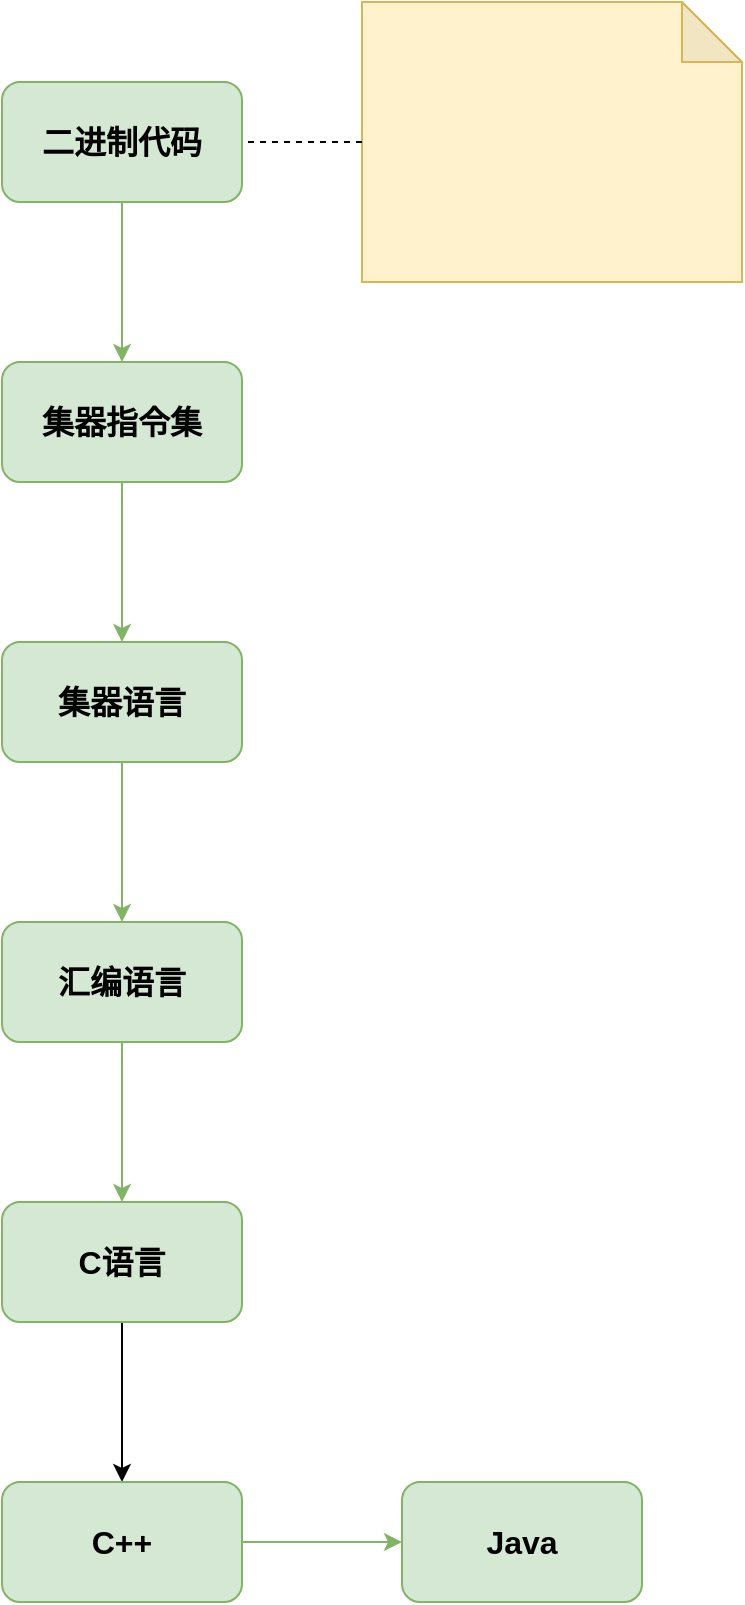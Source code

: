 <mxfile version="14.1.2" type="github">
  <diagram id="C5RBs43oDa-KdzZeNtuy" name="Page-1">
    <mxGraphModel dx="1422" dy="772" grid="1" gridSize="10" guides="1" tooltips="1" connect="1" arrows="1" fold="1" page="1" pageScale="1" pageWidth="827" pageHeight="1169" math="0" shadow="0">
      <root>
        <mxCell id="WIyWlLk6GJQsqaUBKTNV-0" />
        <mxCell id="WIyWlLk6GJQsqaUBKTNV-1" parent="WIyWlLk6GJQsqaUBKTNV-0" />
        <mxCell id="E72dZTKriqrOK8_UnTGn-2" value="" style="edgeStyle=orthogonalEdgeStyle;rounded=0;orthogonalLoop=1;jettySize=auto;html=1;strokeWidth=1;fontSize=16;fontStyle=1;fillColor=#d5e8d4;strokeColor=#82b366;" parent="WIyWlLk6GJQsqaUBKTNV-1" source="E72dZTKriqrOK8_UnTGn-0" target="E72dZTKriqrOK8_UnTGn-1" edge="1">
          <mxGeometry relative="1" as="geometry" />
        </mxCell>
        <mxCell id="E72dZTKriqrOK8_UnTGn-0" value="二进制代码" style="rounded=1;whiteSpace=wrap;html=1;strokeWidth=1;fontSize=16;fontStyle=1;fillColor=#d5e8d4;strokeColor=#82b366;" parent="WIyWlLk6GJQsqaUBKTNV-1" vertex="1">
          <mxGeometry x="160" y="160" width="120" height="60" as="geometry" />
        </mxCell>
        <mxCell id="E72dZTKriqrOK8_UnTGn-4" value="" style="edgeStyle=orthogonalEdgeStyle;rounded=0;orthogonalLoop=1;jettySize=auto;html=1;strokeWidth=1;fontSize=16;fontStyle=1;fillColor=#d5e8d4;strokeColor=#82b366;" parent="WIyWlLk6GJQsqaUBKTNV-1" source="E72dZTKriqrOK8_UnTGn-1" target="E72dZTKriqrOK8_UnTGn-3" edge="1">
          <mxGeometry relative="1" as="geometry" />
        </mxCell>
        <mxCell id="E72dZTKriqrOK8_UnTGn-1" value="集器指令集" style="whiteSpace=wrap;html=1;rounded=1;strokeWidth=1;fontSize=16;fontStyle=1;fillColor=#d5e8d4;strokeColor=#82b366;" parent="WIyWlLk6GJQsqaUBKTNV-1" vertex="1">
          <mxGeometry x="160" y="300" width="120" height="60" as="geometry" />
        </mxCell>
        <mxCell id="E72dZTKriqrOK8_UnTGn-6" value="" style="edgeStyle=orthogonalEdgeStyle;rounded=0;orthogonalLoop=1;jettySize=auto;html=1;strokeWidth=1;fontSize=16;fontStyle=1;fillColor=#d5e8d4;strokeColor=#82b366;" parent="WIyWlLk6GJQsqaUBKTNV-1" source="E72dZTKriqrOK8_UnTGn-3" target="E72dZTKriqrOK8_UnTGn-5" edge="1">
          <mxGeometry relative="1" as="geometry" />
        </mxCell>
        <mxCell id="E72dZTKriqrOK8_UnTGn-3" value="集器语言" style="whiteSpace=wrap;html=1;rounded=1;strokeWidth=1;fontSize=16;fontStyle=1;fillColor=#d5e8d4;strokeColor=#82b366;" parent="WIyWlLk6GJQsqaUBKTNV-1" vertex="1">
          <mxGeometry x="160" y="440" width="120" height="60" as="geometry" />
        </mxCell>
        <mxCell id="E72dZTKriqrOK8_UnTGn-8" value="" style="edgeStyle=orthogonalEdgeStyle;rounded=0;orthogonalLoop=1;jettySize=auto;html=1;strokeWidth=1;fontSize=16;fontStyle=1;fillColor=#d5e8d4;strokeColor=#82b366;" parent="WIyWlLk6GJQsqaUBKTNV-1" source="E72dZTKriqrOK8_UnTGn-5" target="E72dZTKriqrOK8_UnTGn-7" edge="1">
          <mxGeometry relative="1" as="geometry" />
        </mxCell>
        <mxCell id="E72dZTKriqrOK8_UnTGn-5" value="汇编语言" style="whiteSpace=wrap;html=1;rounded=1;strokeWidth=1;fontSize=16;fontStyle=1;fillColor=#d5e8d4;strokeColor=#82b366;" parent="WIyWlLk6GJQsqaUBKTNV-1" vertex="1">
          <mxGeometry x="160" y="580" width="120" height="60" as="geometry" />
        </mxCell>
        <mxCell id="E72dZTKriqrOK8_UnTGn-10" value="" style="edgeStyle=orthogonalEdgeStyle;rounded=0;orthogonalLoop=1;jettySize=auto;html=1;strokeWidth=1;fontSize=16;fontStyle=1" parent="WIyWlLk6GJQsqaUBKTNV-1" source="E72dZTKriqrOK8_UnTGn-7" target="E72dZTKriqrOK8_UnTGn-9" edge="1">
          <mxGeometry relative="1" as="geometry" />
        </mxCell>
        <mxCell id="E72dZTKriqrOK8_UnTGn-7" value="C语言" style="whiteSpace=wrap;html=1;rounded=1;strokeWidth=1;fontSize=16;fontStyle=1;fillColor=#d5e8d4;strokeColor=#82b366;" parent="WIyWlLk6GJQsqaUBKTNV-1" vertex="1">
          <mxGeometry x="160" y="720" width="120" height="60" as="geometry" />
        </mxCell>
        <mxCell id="E72dZTKriqrOK8_UnTGn-12" value="" style="edgeStyle=orthogonalEdgeStyle;rounded=0;orthogonalLoop=1;jettySize=auto;html=1;strokeWidth=1;fontSize=16;fontStyle=1;fillColor=#d5e8d4;strokeColor=#82b366;" parent="WIyWlLk6GJQsqaUBKTNV-1" source="E72dZTKriqrOK8_UnTGn-9" target="E72dZTKriqrOK8_UnTGn-11" edge="1">
          <mxGeometry relative="1" as="geometry" />
        </mxCell>
        <mxCell id="E72dZTKriqrOK8_UnTGn-9" value="C++" style="whiteSpace=wrap;html=1;rounded=1;strokeWidth=1;fontSize=16;fontStyle=1;fillColor=#d5e8d4;strokeColor=#82b366;" parent="WIyWlLk6GJQsqaUBKTNV-1" vertex="1">
          <mxGeometry x="160" y="860" width="120" height="60" as="geometry" />
        </mxCell>
        <mxCell id="E72dZTKriqrOK8_UnTGn-11" value="Java" style="whiteSpace=wrap;html=1;rounded=1;strokeWidth=1;fontSize=16;fontStyle=1;fillColor=#d5e8d4;strokeColor=#82b366;" parent="WIyWlLk6GJQsqaUBKTNV-1" vertex="1">
          <mxGeometry x="360" y="860" width="120" height="60" as="geometry" />
        </mxCell>
        <mxCell id="axeLy-zkUyPGwX7zCTFV-0" value="" style="shape=note;whiteSpace=wrap;html=1;backgroundOutline=1;darkOpacity=0.05;fillColor=#fff2cc;strokeColor=#d6b656;" vertex="1" parent="WIyWlLk6GJQsqaUBKTNV-1">
          <mxGeometry x="340" y="120" width="190" height="140" as="geometry" />
        </mxCell>
        <mxCell id="axeLy-zkUyPGwX7zCTFV-6" value="" style="endArrow=none;dashed=1;html=1;entryX=1;entryY=0.5;entryDx=0;entryDy=0;" edge="1" parent="WIyWlLk6GJQsqaUBKTNV-1" source="axeLy-zkUyPGwX7zCTFV-0" target="E72dZTKriqrOK8_UnTGn-0">
          <mxGeometry width="50" height="50" relative="1" as="geometry">
            <mxPoint x="269.289" y="240" as="sourcePoint" />
            <mxPoint x="269.289" y="190" as="targetPoint" />
          </mxGeometry>
        </mxCell>
      </root>
    </mxGraphModel>
  </diagram>
</mxfile>
